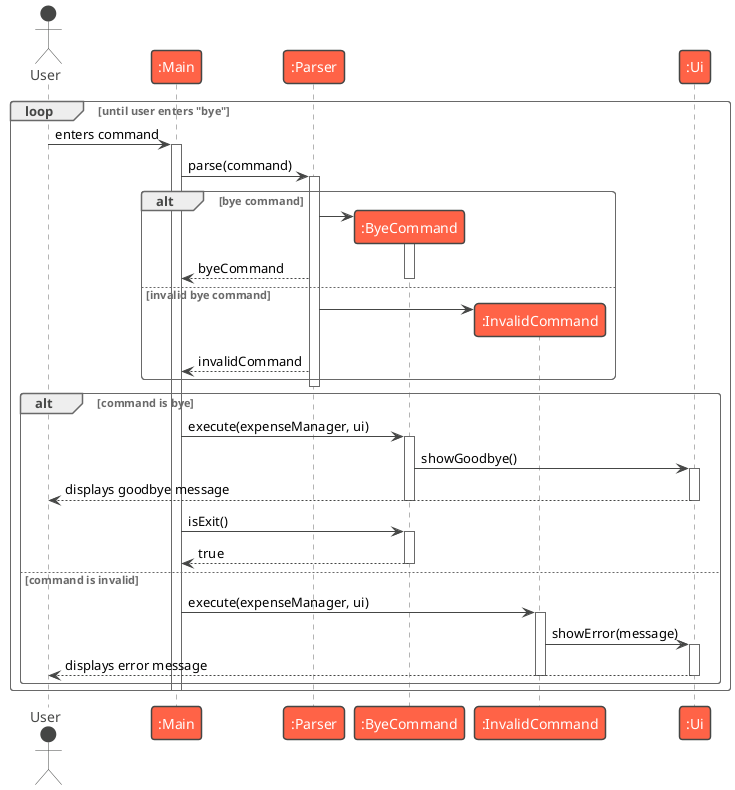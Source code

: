 @startuml
!theme vibrant
actor User
participant ":Main" as Main
participant ":Parser" as Parser
participant ":ByeCommand" as ByeCommand
participant ":InvalidCommand" as InvalidCommand
participant ":Ui" as Ui

loop until user enters "bye"

    User -> Main : enters command
    activate Main

    Main -> Parser : parse(command)
    activate Parser

    alt bye command

        create ByeCommand
        Parser -> ByeCommand
        activate ByeCommand
        Parser --> Main : byeCommand
        deactivate ByeCommand

    else invalid bye command

        create InvalidCommand
        Parser -> InvalidCommand
        Parser --> Main : invalidCommand

    end

    deactivate Parser

    alt command is bye
        Main -> ByeCommand : execute(expenseManager, ui)
        activate ByeCommand

        ByeCommand -> Ui : showGoodbye()
        activate Ui
        Ui --> User : displays goodbye message
        deactivate Ui

        deactivate ByeCommand

        Main -> ByeCommand : isExit()
        activate ByeCommand
        ByeCommand --> Main : true
        deactivate ByeCommand

    else command is invalid
        Main -> InvalidCommand : execute(expenseManager, ui)
        activate InvalidCommand
        InvalidCommand -> Ui : showError(message)
        activate Ui
        Ui --> User : displays error message
        deactivate Ui
        deactivate InvalidCommand
    end

    deactivate Main

end
@enduml

